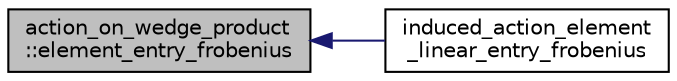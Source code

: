 digraph "action_on_wedge_product::element_entry_frobenius"
{
  edge [fontname="Helvetica",fontsize="10",labelfontname="Helvetica",labelfontsize="10"];
  node [fontname="Helvetica",fontsize="10",shape=record];
  rankdir="LR";
  Node458 [label="action_on_wedge_product\l::element_entry_frobenius",height=0.2,width=0.4,color="black", fillcolor="grey75", style="filled", fontcolor="black"];
  Node458 -> Node459 [dir="back",color="midnightblue",fontsize="10",style="solid",fontname="Helvetica"];
  Node459 [label="induced_action_element\l_linear_entry_frobenius",height=0.2,width=0.4,color="black", fillcolor="white", style="filled",URL="$d3/d27/interface_8_c.html#ac6f3cc9d551022a08abb114689bc69e0"];
}
